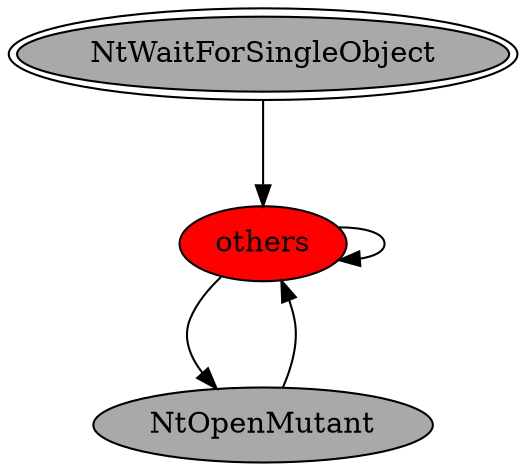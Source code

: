 digraph "./REPORTS/6821/API_PER_CATEGORY/OpenMutex.exe_3336_Synchronization_API_per_Category_Transition_Matrix" {
	NtWaitForSingleObject [label=NtWaitForSingleObject fillcolor=darkgray peripheries=2 style=filled]
	others [label=others fillcolor=red style=filled]
	NtWaitForSingleObject -> others [label=1.0 fontcolor=white]
	others -> others [label=0.9901 fontcolor=white]
	NtOpenMutant [label=NtOpenMutant fillcolor=darkgray style=filled]
	others -> NtOpenMutant [label=0.0099 fontcolor=white]
	NtOpenMutant -> others [label=1.0 fontcolor=white]
}
